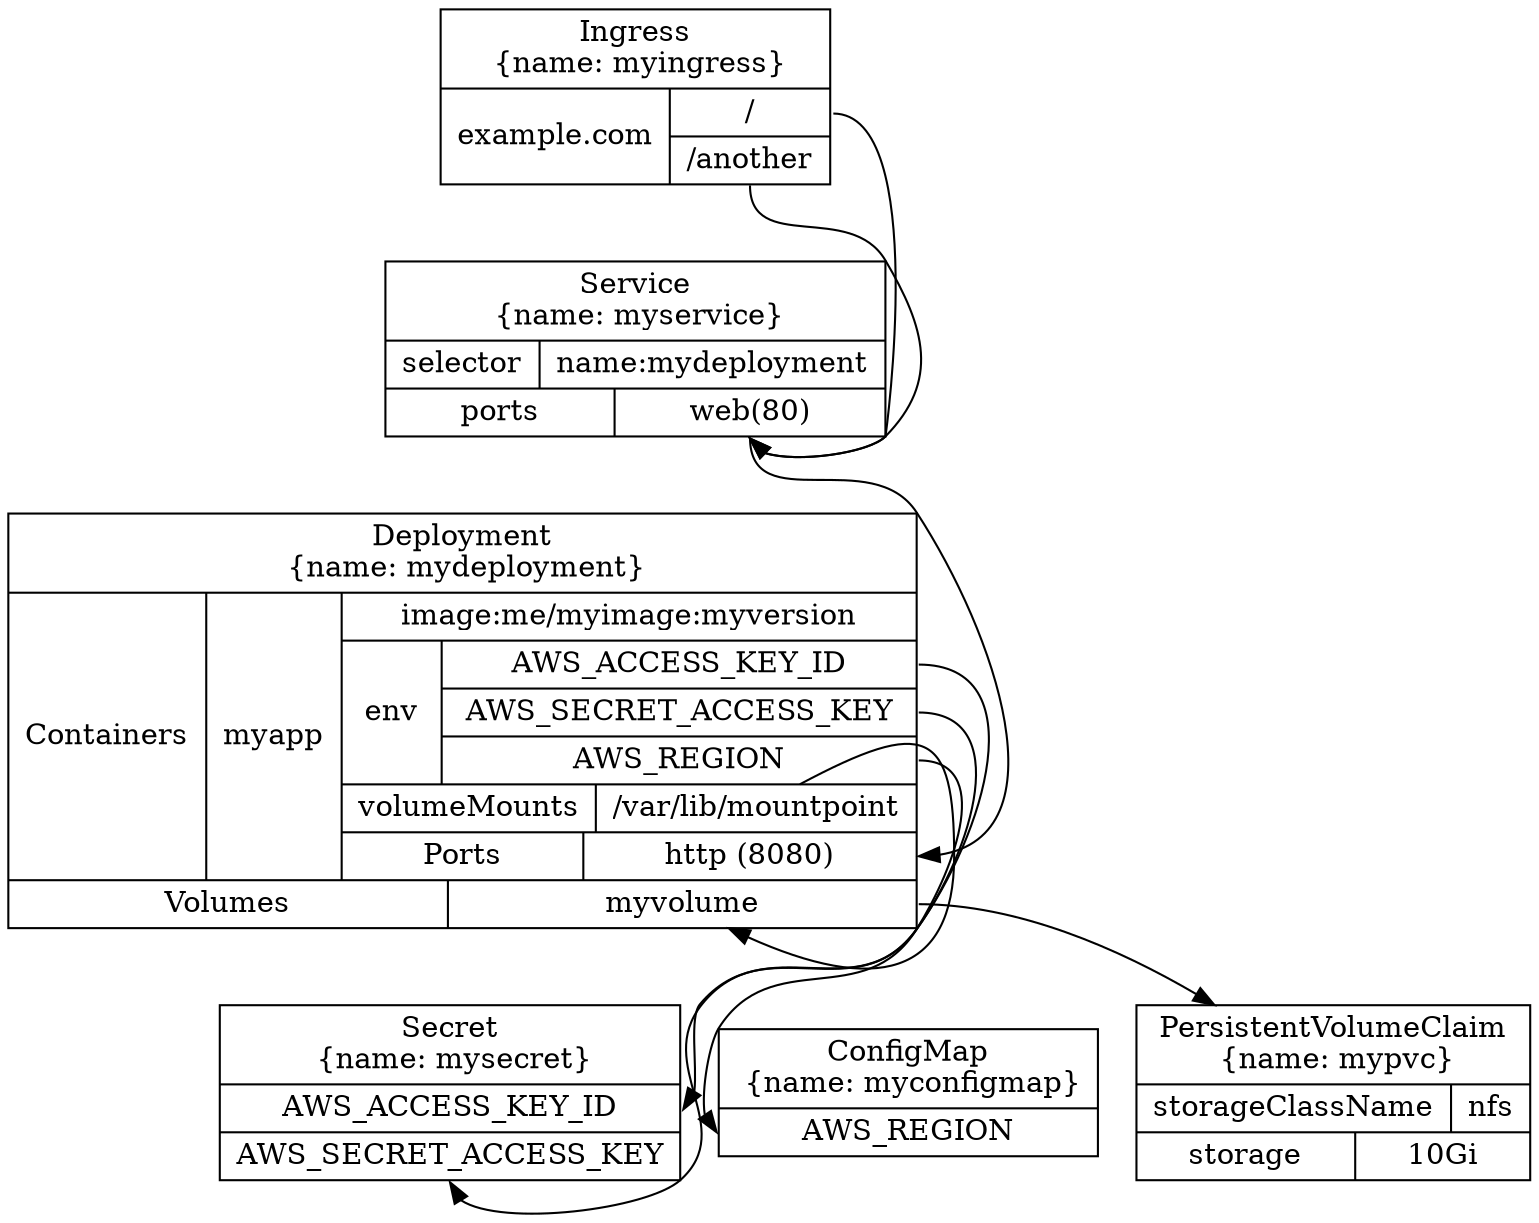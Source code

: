 digraph {
    node [shape=record]
    
    mydeployment [label="{Deployment\n \{name: mydeployment\} | {Containers | {{myapp|{image:me/myimage:myversion|{env|{<AWS_ACCESS_KEY_ID>AWS_ACCESS_KEY_ID|<AWS_SECRET_ACCESS_KEY>AWS_SECRET_ACCESS_KEY|<AWS_REGION>AWS_REGION}}|{volumeMounts|<myvolumem>/var/lib/mountpoint}|{Ports|<http>http (8080)}}}} }|{Volumes|{<myvolume>myvolume}}}"]
    mysecret [label="{Secret\n \{name: mysecret\}|<AWS_ACCESS_KEY_ID>AWS_ACCESS_KEY_ID|<AWS_SECRET_ACCESS_KEY>AWS_SECRET_ACCESS_KEY}"]
    myconfigmap [label="{ConfigMap\n \{name: myconfigmap\}|<AWS_REGION>AWS_REGION}"]
    mypvc [label="{PersistentVolumeClaim\n \{name: mypvc\}|{storageClassName|nfs}|{storage|10Gi}}"]
    myservice [label="{Service\n \{name: myservice\}|{selector|name:mydeployment}|{ports|{<web>web(80)}}}"]
    myingress [label="{Ingress\n \{name: myingress\}|{example.com|{<root>/|<another>/another}}}"]

    mydeployment:AWS_ACCESS_KEY_ID -> mysecret:AWS_ACCESS_KEY_ID
    mydeployment:AWS_SECRET_ACCESS_KEY -> mysecret:AWS_SECRET_ACCESS_KEY
    mydeployment:AWS_REGION -> myconfigmap:AWS_REGION
    mydeployment:myvolumem -> mydeployment:myvolume 
    mydeployment:myvolume -> mypvc
    myservice:web -> mydeployment:http
    myingress:root -> myservice:web
    myingress:another -> myservice:web
}
